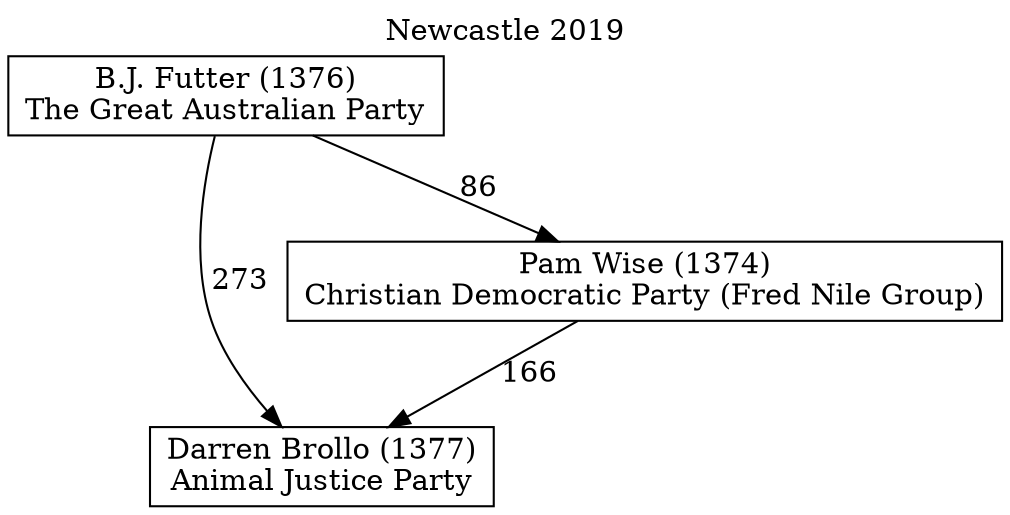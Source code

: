 // House preference flow
digraph "Darren Brollo (1377)_Newcastle_2019" {
	graph [label="Newcastle 2019" labelloc=t mclimit=10]
	node [shape=box]
	"Darren Brollo (1377)" [label="Darren Brollo (1377)
Animal Justice Party"]
	"Pam Wise (1374)" [label="Pam Wise (1374)
Christian Democratic Party (Fred Nile Group)"]
	"B.J. Futter (1376)" [label="B.J. Futter (1376)
The Great Australian Party"]
	"Pam Wise (1374)" -> "Darren Brollo (1377)" [label=166]
	"B.J. Futter (1376)" -> "Pam Wise (1374)" [label=86]
	"B.J. Futter (1376)" -> "Darren Brollo (1377)" [label=273]
}
